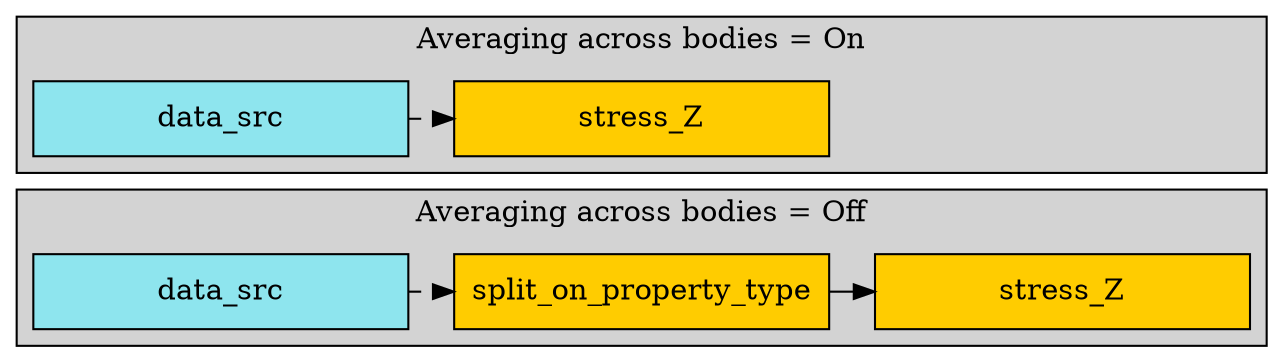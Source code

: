 digraph foo {
    graph [pad="0", nodesep="0.3", ranksep="0.3"]
    node [shape=box, style=filled, fillcolor="#ffcc0", margin="0"];
    rankdir=LR;
    splines=line;
    node [fixedsize=true,width=2.5]

    stress01 [label="stress_Z"];
    stress02 [label="stress_Z"];
    scp01 [label="split_on_property_type"];
   

    subgraph cluster_1 {
        ds01 [label="data_src", shape=box, style=filled, fillcolor=cadetblue2];

        ds01 -> scp01 [style=dashed];
        scp01 -> stress01;

        label="Averaging across bodies = Off";
        style=filled;
        fillcolor=lightgrey;
    }

    subgraph cluster_2 {
        ds02 [label="data_src", shape=box, style=filled, fillcolor=cadetblue2];

        inv02 [style=invisible]
        ds02 -> stress02 [style=dashed];
        stress02 -> inv02 [style=invis]

        label="Averaging across bodies = On";
        style=filled;
        fillcolor=lightgrey;
    }

}
